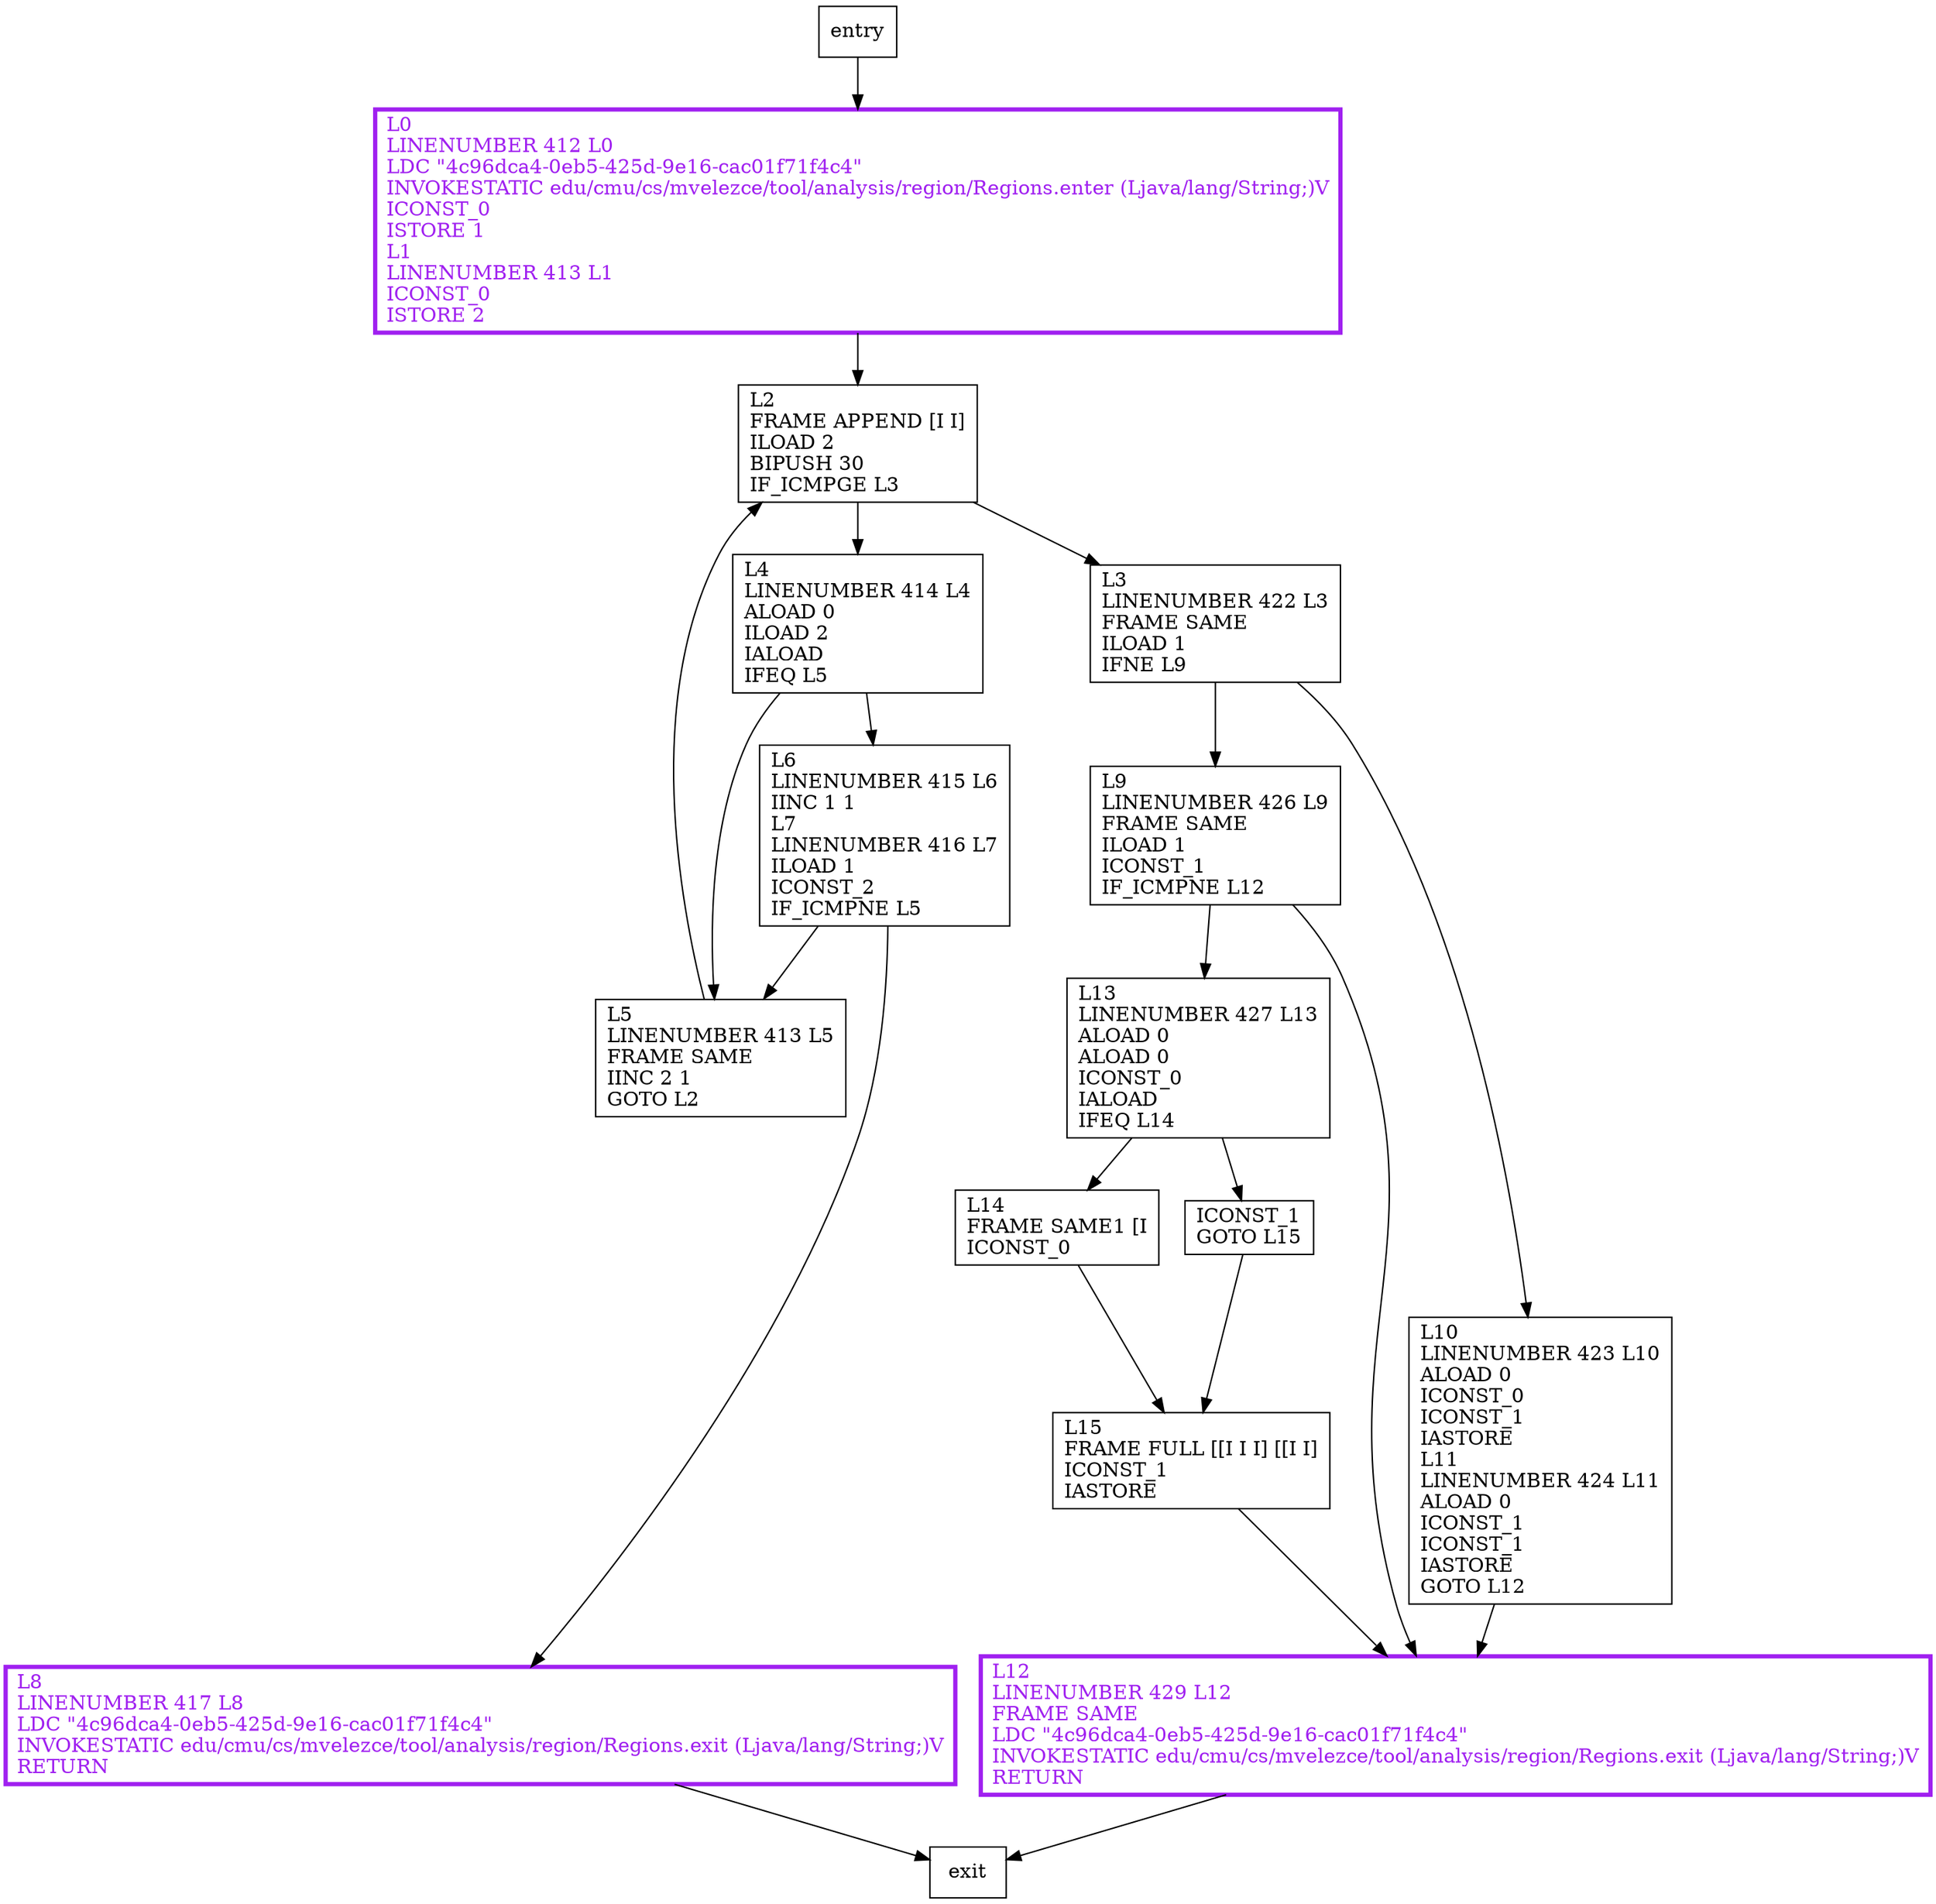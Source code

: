 digraph patchDistanceCodesForBuggyDecoders {
node [shape=record];
1591683105 [label="L2\lFRAME APPEND [I I]\lILOAD 2\lBIPUSH 30\lIF_ICMPGE L3\l"];
1492156162 [label="L14\lFRAME SAME1 [I\lICONST_0\l"];
2068499906 [label="L10\lLINENUMBER 423 L10\lALOAD 0\lICONST_0\lICONST_1\lIASTORE\lL11\lLINENUMBER 424 L11\lALOAD 0\lICONST_1\lICONST_1\lIASTORE\lGOTO L12\l"];
1090057640 [label="L15\lFRAME FULL [[I I I] [[I I]\lICONST_1\lIASTORE\l"];
1970900227 [label="ICONST_1\lGOTO L15\l"];
1299885218 [label="L0\lLINENUMBER 412 L0\lLDC \"4c96dca4-0eb5-425d-9e16-cac01f71f4c4\"\lINVOKESTATIC edu/cmu/cs/mvelezce/tool/analysis/region/Regions.enter (Ljava/lang/String;)V\lICONST_0\lISTORE 1\lL1\lLINENUMBER 413 L1\lICONST_0\lISTORE 2\l"];
1649829954 [label="L4\lLINENUMBER 414 L4\lALOAD 0\lILOAD 2\lIALOAD\lIFEQ L5\l"];
81505591 [label="L9\lLINENUMBER 426 L9\lFRAME SAME\lILOAD 1\lICONST_1\lIF_ICMPNE L12\l"];
1615535645 [label="L3\lLINENUMBER 422 L3\lFRAME SAME\lILOAD 1\lIFNE L9\l"];
253380088 [label="L8\lLINENUMBER 417 L8\lLDC \"4c96dca4-0eb5-425d-9e16-cac01f71f4c4\"\lINVOKESTATIC edu/cmu/cs/mvelezce/tool/analysis/region/Regions.exit (Ljava/lang/String;)V\lRETURN\l"];
648176342 [label="L12\lLINENUMBER 429 L12\lFRAME SAME\lLDC \"4c96dca4-0eb5-425d-9e16-cac01f71f4c4\"\lINVOKESTATIC edu/cmu/cs/mvelezce/tool/analysis/region/Regions.exit (Ljava/lang/String;)V\lRETURN\l"];
924393200 [label="L6\lLINENUMBER 415 L6\lIINC 1 1\lL7\lLINENUMBER 416 L7\lILOAD 1\lICONST_2\lIF_ICMPNE L5\l"];
790538253 [label="L5\lLINENUMBER 413 L5\lFRAME SAME\lIINC 2 1\lGOTO L2\l"];
18601987 [label="L13\lLINENUMBER 427 L13\lALOAD 0\lALOAD 0\lICONST_0\lIALOAD\lIFEQ L14\l"];
entry;
exit;
1591683105 -> 1615535645;
1591683105 -> 1649829954;
1492156162 -> 1090057640;
2068499906 -> 648176342;
1090057640 -> 648176342;
1970900227 -> 1090057640;
1299885218 -> 1591683105;
1649829954 -> 924393200;
1649829954 -> 790538253;
81505591 -> 648176342;
81505591 -> 18601987;
entry -> 1299885218;
1615535645 -> 2068499906;
1615535645 -> 81505591;
253380088 -> exit;
648176342 -> exit;
924393200 -> 253380088;
924393200 -> 790538253;
790538253 -> 1591683105;
18601987 -> 1492156162;
18601987 -> 1970900227;
253380088[fontcolor="purple", penwidth=3, color="purple"];
1299885218[fontcolor="purple", penwidth=3, color="purple"];
648176342[fontcolor="purple", penwidth=3, color="purple"];
}
